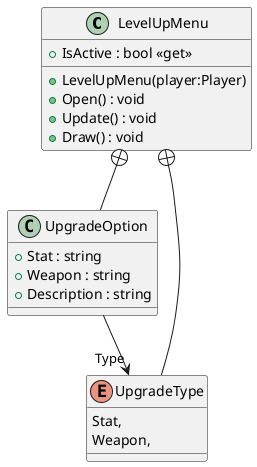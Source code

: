 @startuml
class LevelUpMenu {
    + LevelUpMenu(player:Player)
    + Open() : void
    + IsActive : bool <<get>>
    + Update() : void
    + Draw() : void
}
class UpgradeOption {
    + Stat : string
    + Weapon : string
    + Description : string
}
enum UpgradeType {
    Stat,
    Weapon,
}
LevelUpMenu +-- UpgradeOption
UpgradeOption --> "Type" UpgradeType
LevelUpMenu +-- UpgradeType
@enduml
